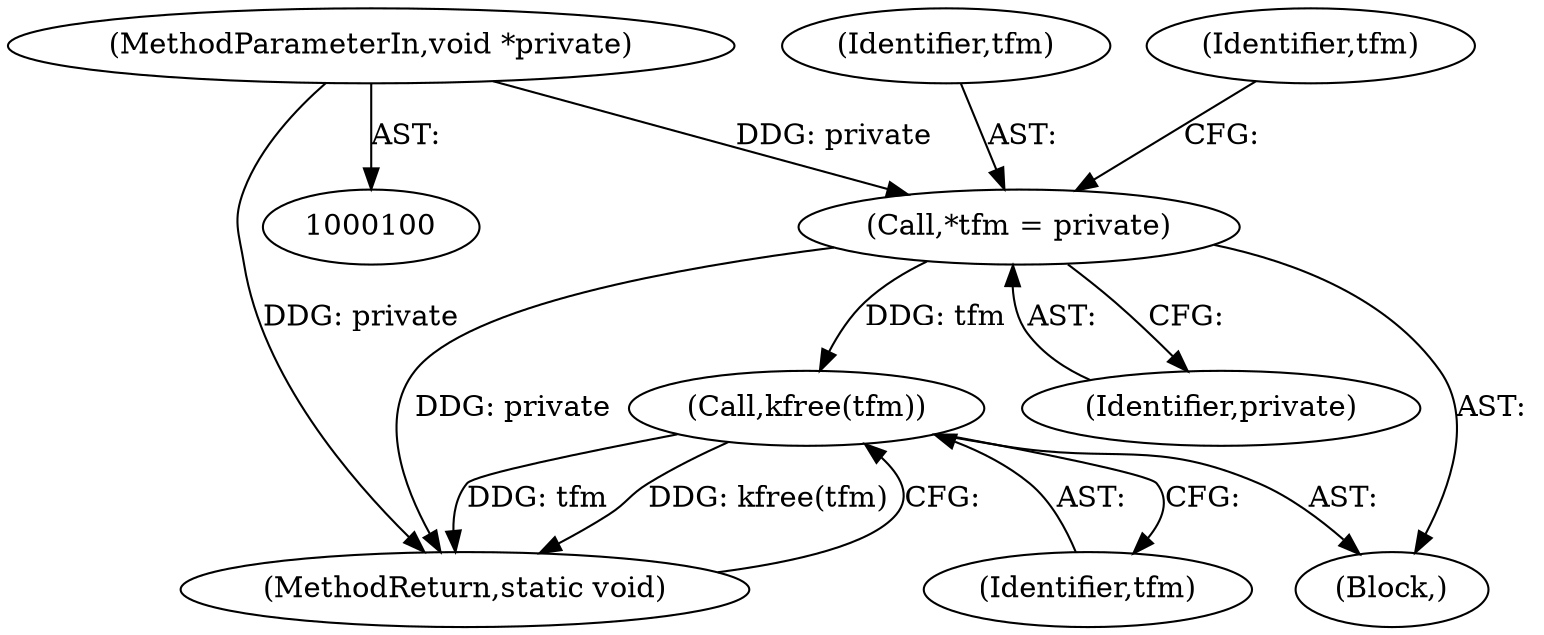 digraph "0_linux_dd504589577d8e8e70f51f997ad487a4cb6c026f_1@pointer" {
"1000104" [label="(Call,*tfm = private)"];
"1000101" [label="(MethodParameterIn,void *private)"];
"1000111" [label="(Call,kfree(tfm))"];
"1000102" [label="(Block,)"];
"1000105" [label="(Identifier,tfm)"];
"1000101" [label="(MethodParameterIn,void *private)"];
"1000113" [label="(MethodReturn,static void)"];
"1000111" [label="(Call,kfree(tfm))"];
"1000109" [label="(Identifier,tfm)"];
"1000112" [label="(Identifier,tfm)"];
"1000104" [label="(Call,*tfm = private)"];
"1000106" [label="(Identifier,private)"];
"1000104" -> "1000102"  [label="AST: "];
"1000104" -> "1000106"  [label="CFG: "];
"1000105" -> "1000104"  [label="AST: "];
"1000106" -> "1000104"  [label="AST: "];
"1000109" -> "1000104"  [label="CFG: "];
"1000104" -> "1000113"  [label="DDG: private"];
"1000101" -> "1000104"  [label="DDG: private"];
"1000104" -> "1000111"  [label="DDG: tfm"];
"1000101" -> "1000100"  [label="AST: "];
"1000101" -> "1000113"  [label="DDG: private"];
"1000111" -> "1000102"  [label="AST: "];
"1000111" -> "1000112"  [label="CFG: "];
"1000112" -> "1000111"  [label="AST: "];
"1000113" -> "1000111"  [label="CFG: "];
"1000111" -> "1000113"  [label="DDG: tfm"];
"1000111" -> "1000113"  [label="DDG: kfree(tfm)"];
}
